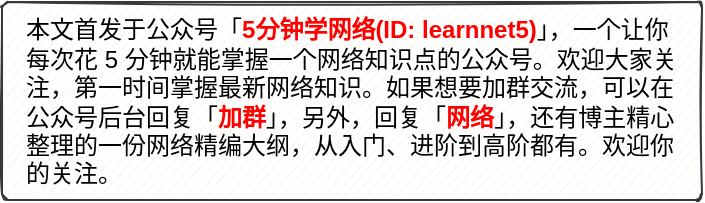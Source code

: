<mxfile version="16.0.0" type="github">
  <diagram id="DpkS0uCB6Em37V-5h4Gu" name="Page-1">
    <mxGraphModel dx="1248" dy="626" grid="1" gridSize="10" guides="1" tooltips="1" connect="1" arrows="1" fold="1" page="1" pageScale="1" pageWidth="827" pageHeight="1169" math="0" shadow="0">
      <root>
        <mxCell id="0" />
        <mxCell id="1" parent="0" />
        <mxCell id="9Mil-waTpB1e9BHk1QAS-1" value="" style="rounded=1;whiteSpace=wrap;html=1;arcSize=3;strokeWidth=1;glass=0;shadow=0;sketch=1;fillColor=#f9f7ed;strokeColor=#36393d;" vertex="1" parent="1">
          <mxGeometry x="180" y="191" width="350" height="99" as="geometry" />
        </mxCell>
        <mxCell id="9Mil-waTpB1e9BHk1QAS-2" value="本文首发于公众号「&lt;b&gt;&lt;font color=&quot;#ff0000&quot;&gt;5分钟学网络(ID: learnnet5)&lt;/font&gt;&lt;/b&gt;」，一个让你每次花 5 分钟就能掌握一个网络知识点的公众号。欢迎大家关注，第一时间掌握最新网络知识。如果想要加群交流，可以在公众号后台回复「&lt;b&gt;&lt;font color=&quot;#ff0000&quot;&gt;加群&lt;/font&gt;&lt;/b&gt;」，另外，回复「&lt;b&gt;&lt;font color=&quot;#ff0000&quot;&gt;网络&lt;/font&gt;&lt;/b&gt;」，还有博主精心整理的一份网络精编大纲，从入门、进阶到高阶都有。欢迎你的关注。" style="text;html=1;strokeColor=none;fillColor=none;align=left;verticalAlign=middle;whiteSpace=wrap;rounded=0;shadow=0;glass=0;sketch=1;" vertex="1" parent="1">
          <mxGeometry x="190" y="225.5" width="330" height="30" as="geometry" />
        </mxCell>
      </root>
    </mxGraphModel>
  </diagram>
</mxfile>
